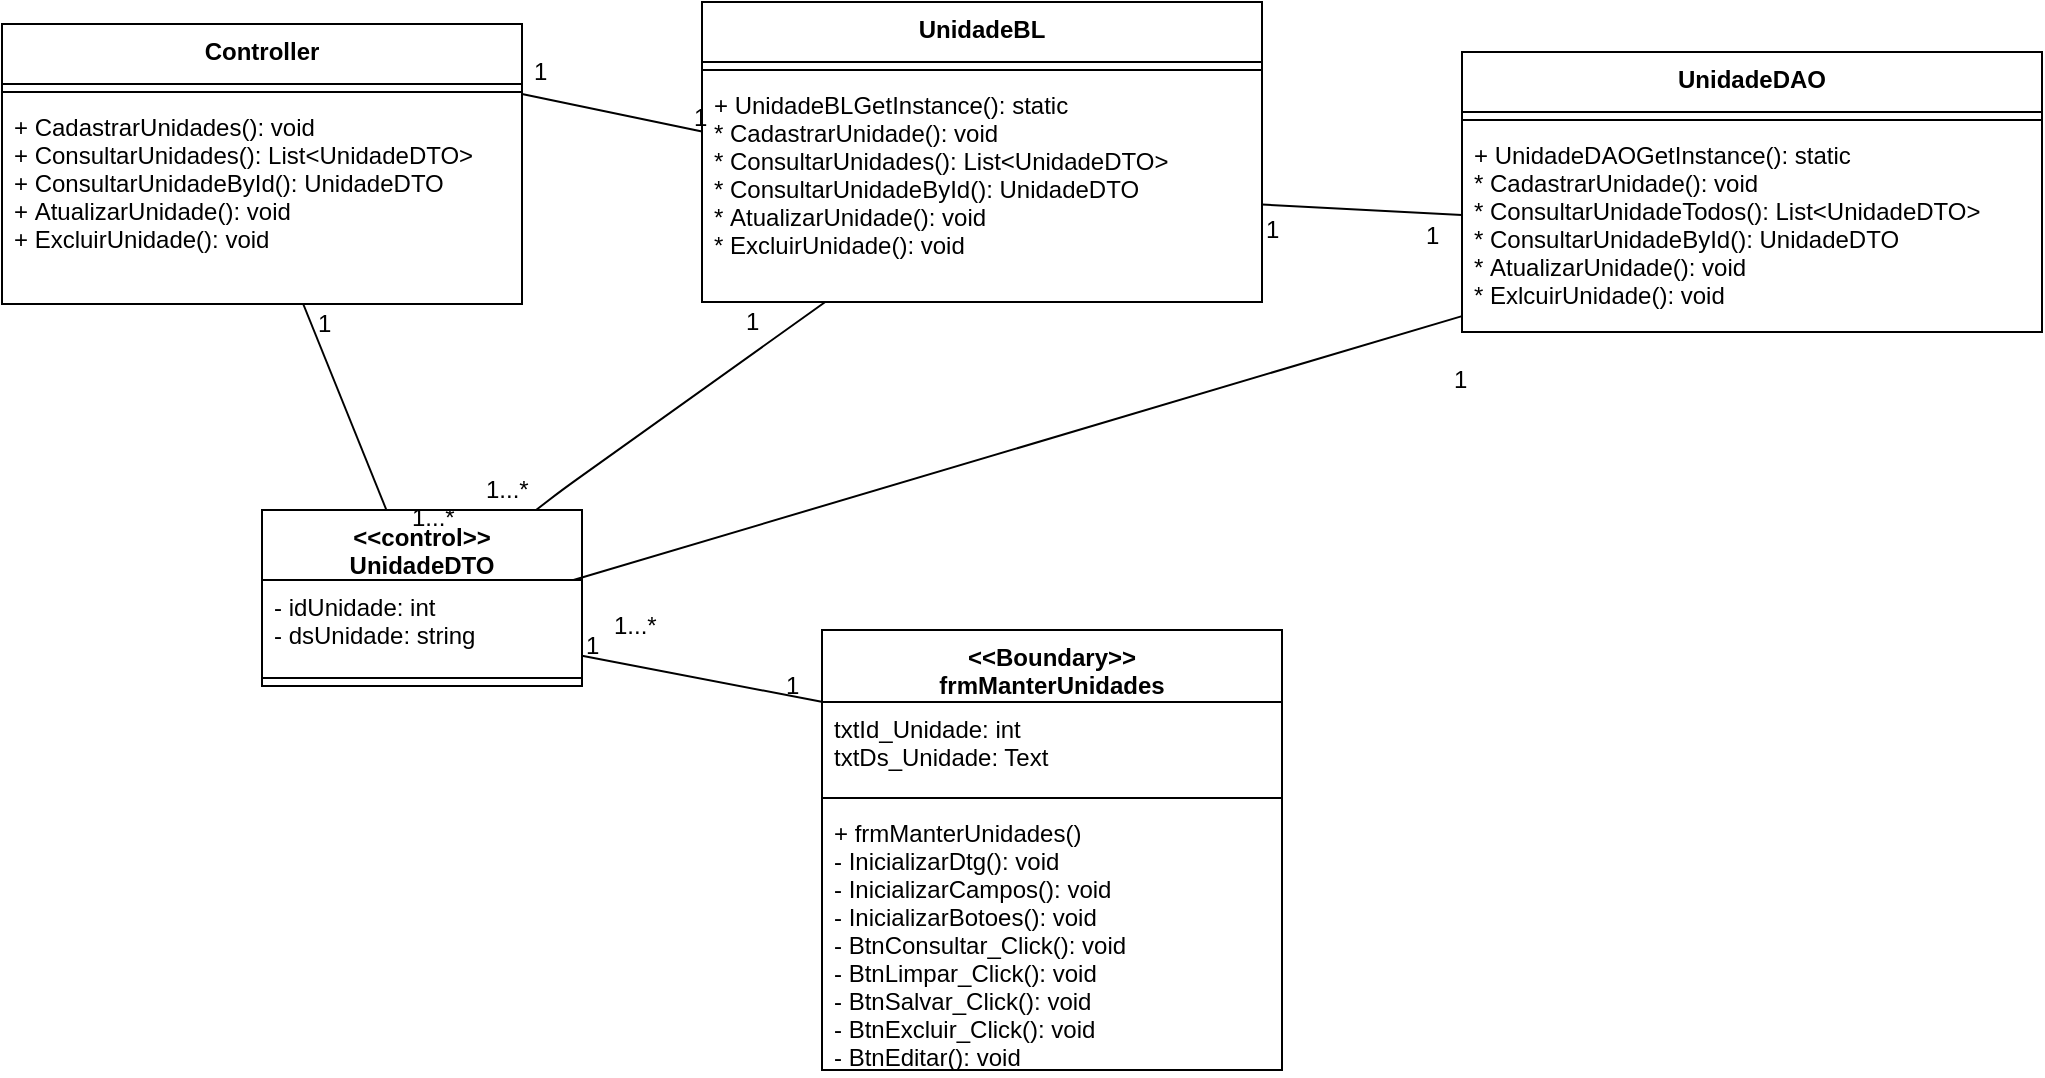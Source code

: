 <mxfile version="11.3.0" type="device" pages="1"><diagram id="A0SNX5dPbqZV_Rk6l2DO" name="Page-1"><mxGraphModel dx="854" dy="496" grid="1" gridSize="10" guides="1" tooltips="1" connect="1" arrows="1" fold="1" page="1" pageScale="1" pageWidth="827" pageHeight="1169" math="0" shadow="0"><root><mxCell id="0"/><mxCell id="1" parent="0"/><mxCell id="xbiEdhpvB5nYgBmeK4Lv-1" value="&lt;&lt;Boundary&gt;&gt;&#10;frmManterUnidades" style="swimlane;fontStyle=1;align=center;verticalAlign=top;childLayout=stackLayout;horizontal=1;startSize=36;horizontalStack=0;resizeParent=1;resizeParentMax=0;resizeLast=0;collapsible=1;marginBottom=0;" parent="1" vertex="1"><mxGeometry x="780" y="340" width="230" height="220" as="geometry"/></mxCell><mxCell id="xbiEdhpvB5nYgBmeK4Lv-2" value="txtId_Unidade: int&#10;txtDs_Unidade: Text &#10; " style="text;strokeColor=none;fillColor=none;align=left;verticalAlign=top;spacingLeft=4;spacingRight=4;overflow=hidden;rotatable=0;points=[[0,0.5],[1,0.5]];portConstraint=eastwest;" parent="xbiEdhpvB5nYgBmeK4Lv-1" vertex="1"><mxGeometry y="36" width="230" height="44" as="geometry"/></mxCell><mxCell id="xbiEdhpvB5nYgBmeK4Lv-3" value="" style="line;strokeWidth=1;fillColor=none;align=left;verticalAlign=middle;spacingTop=-1;spacingLeft=3;spacingRight=3;rotatable=0;labelPosition=right;points=[];portConstraint=eastwest;" parent="xbiEdhpvB5nYgBmeK4Lv-1" vertex="1"><mxGeometry y="80" width="230" height="8" as="geometry"/></mxCell><mxCell id="xbiEdhpvB5nYgBmeK4Lv-4" value="+ frmManterUnidades()&#10;- InicializarDtg(): void&#10;- InicializarCampos(): void&#10;- InicializarBotoes(): void&#10;- BtnConsultar_Click(): void&#10;- BtnLimpar_Click(): void&#10;- BtnSalvar_Click(): void&#10;- BtnExcluir_Click(): void&#10;- BtnEditar(): void&#10;" style="text;strokeColor=none;fillColor=none;align=left;verticalAlign=top;spacingLeft=4;spacingRight=4;overflow=hidden;rotatable=0;points=[[0,0.5],[1,0.5]];portConstraint=eastwest;" parent="xbiEdhpvB5nYgBmeK4Lv-1" vertex="1"><mxGeometry y="88" width="230" height="132" as="geometry"/></mxCell><mxCell id="xbiEdhpvB5nYgBmeK4Lv-5" value="&lt;&lt;control&gt;&gt;&#10;UnidadeDTO&#10;" style="swimlane;fontStyle=1;align=center;verticalAlign=top;childLayout=stackLayout;horizontal=1;startSize=35;horizontalStack=0;resizeParent=1;resizeParentMax=0;resizeLast=0;collapsible=1;marginBottom=0;" parent="1" vertex="1"><mxGeometry x="500" y="280" width="160" height="88" as="geometry"/></mxCell><mxCell id="xbiEdhpvB5nYgBmeK4Lv-6" value="- idUnidade: int&#10;- dsUnidade: string&#10;" style="text;strokeColor=none;fillColor=none;align=left;verticalAlign=top;spacingLeft=4;spacingRight=4;overflow=hidden;rotatable=0;points=[[0,0.5],[1,0.5]];portConstraint=eastwest;" parent="xbiEdhpvB5nYgBmeK4Lv-5" vertex="1"><mxGeometry y="35" width="160" height="45" as="geometry"/></mxCell><mxCell id="xbiEdhpvB5nYgBmeK4Lv-7" value="" style="line;strokeWidth=1;fillColor=none;align=left;verticalAlign=middle;spacingTop=-1;spacingLeft=3;spacingRight=3;rotatable=0;labelPosition=right;points=[];portConstraint=eastwest;" parent="xbiEdhpvB5nYgBmeK4Lv-5" vertex="1"><mxGeometry y="80" width="160" height="8" as="geometry"/></mxCell><mxCell id="xbiEdhpvB5nYgBmeK4Lv-9" value="Controller" style="swimlane;fontStyle=1;align=center;verticalAlign=top;childLayout=stackLayout;horizontal=1;startSize=30;horizontalStack=0;resizeParent=1;resizeParentMax=0;resizeLast=0;collapsible=1;marginBottom=0;" parent="1" vertex="1"><mxGeometry x="370" y="37" width="260" height="140" as="geometry"/></mxCell><mxCell id="xbiEdhpvB5nYgBmeK4Lv-11" value="" style="line;strokeWidth=1;fillColor=none;align=left;verticalAlign=middle;spacingTop=-1;spacingLeft=3;spacingRight=3;rotatable=0;labelPosition=right;points=[];portConstraint=eastwest;" parent="xbiEdhpvB5nYgBmeK4Lv-9" vertex="1"><mxGeometry y="30" width="260" height="8" as="geometry"/></mxCell><mxCell id="xbiEdhpvB5nYgBmeK4Lv-12" value="+ CadastrarUnidades(): void&#10;+ ConsultarUnidades(): List&lt;UnidadeDTO&gt;&#10;+ ConsultarUnidadeById(): UnidadeDTO&#10;+ AtualizarUnidade(): void&#10;+ ExcluirUnidade(): void" style="text;strokeColor=none;fillColor=none;align=left;verticalAlign=top;spacingLeft=4;spacingRight=4;overflow=hidden;rotatable=0;points=[[0,0.5],[1,0.5]];portConstraint=eastwest;" parent="xbiEdhpvB5nYgBmeK4Lv-9" vertex="1"><mxGeometry y="38" width="260" height="102" as="geometry"/></mxCell><mxCell id="xbiEdhpvB5nYgBmeK4Lv-13" value="UnidadeBL" style="swimlane;fontStyle=1;align=center;verticalAlign=top;childLayout=stackLayout;horizontal=1;startSize=30;horizontalStack=0;resizeParent=1;resizeParentMax=0;resizeLast=0;collapsible=1;marginBottom=0;" parent="1" vertex="1"><mxGeometry x="720" y="26" width="280" height="150" as="geometry"/></mxCell><mxCell id="xbiEdhpvB5nYgBmeK4Lv-15" value="" style="line;strokeWidth=1;fillColor=none;align=left;verticalAlign=middle;spacingTop=-1;spacingLeft=3;spacingRight=3;rotatable=0;labelPosition=right;points=[];portConstraint=eastwest;" parent="xbiEdhpvB5nYgBmeK4Lv-13" vertex="1"><mxGeometry y="30" width="280" height="8" as="geometry"/></mxCell><mxCell id="xbiEdhpvB5nYgBmeK4Lv-16" value="+ UnidadeBLGetInstance(): static&#10;* CadastrarUnidade(): void&#10;* ConsultarUnidades(): List&lt;UnidadeDTO&gt;&#10;* ConsultarUnidadeById(): UnidadeDTO&#10;* AtualizarUnidade(): void&#10;* ExcluirUnidade(): void" style="text;strokeColor=none;fillColor=none;align=left;verticalAlign=top;spacingLeft=4;spacingRight=4;overflow=hidden;rotatable=0;points=[[0,0.5],[1,0.5]];portConstraint=eastwest;" parent="xbiEdhpvB5nYgBmeK4Lv-13" vertex="1"><mxGeometry y="38" width="280" height="112" as="geometry"/></mxCell><mxCell id="xbiEdhpvB5nYgBmeK4Lv-17" value="UnidadeDAO" style="swimlane;fontStyle=1;align=center;verticalAlign=top;childLayout=stackLayout;horizontal=1;startSize=30;horizontalStack=0;resizeParent=1;resizeParentMax=0;resizeLast=0;collapsible=1;marginBottom=0;" parent="1" vertex="1"><mxGeometry x="1100" y="51" width="290" height="140" as="geometry"/></mxCell><mxCell id="xbiEdhpvB5nYgBmeK4Lv-19" value="" style="line;strokeWidth=1;fillColor=none;align=left;verticalAlign=middle;spacingTop=-1;spacingLeft=3;spacingRight=3;rotatable=0;labelPosition=right;points=[];portConstraint=eastwest;" parent="xbiEdhpvB5nYgBmeK4Lv-17" vertex="1"><mxGeometry y="30" width="290" height="8" as="geometry"/></mxCell><mxCell id="xbiEdhpvB5nYgBmeK4Lv-20" value="+ UnidadeDAOGetInstance(): static&#10;* CadastrarUnidade(): void&#10;* ConsultarUnidadeTodos(): List&lt;UnidadeDTO&gt;&#10;* ConsultarUnidadeById(): UnidadeDTO&#10;* AtualizarUnidade(): void&#10;* ExlcuirUnidade(): void " style="text;strokeColor=none;fillColor=none;align=left;verticalAlign=top;spacingLeft=4;spacingRight=4;overflow=hidden;rotatable=0;points=[[0,0.5],[1,0.5]];portConstraint=eastwest;" parent="xbiEdhpvB5nYgBmeK4Lv-17" vertex="1"><mxGeometry y="38" width="290" height="102" as="geometry"/></mxCell><mxCell id="xbiEdhpvB5nYgBmeK4Lv-25" value="" style="endArrow=none;html=1;" parent="1" source="xbiEdhpvB5nYgBmeK4Lv-6" target="xbiEdhpvB5nYgBmeK4Lv-2" edge="1"><mxGeometry width="50" height="50" relative="1" as="geometry"><mxPoint x="660" y="310" as="sourcePoint"/><mxPoint x="710" y="260" as="targetPoint"/></mxGeometry></mxCell><mxCell id="xbiEdhpvB5nYgBmeK4Lv-26" value="" style="endArrow=none;html=1;" parent="1" source="xbiEdhpvB5nYgBmeK4Lv-5" target="xbiEdhpvB5nYgBmeK4Lv-12" edge="1"><mxGeometry width="50" height="50" relative="1" as="geometry"><mxPoint x="549.829" y="248.5" as="sourcePoint"/><mxPoint x="565.773" y="172.5" as="targetPoint"/></mxGeometry></mxCell><mxCell id="xbiEdhpvB5nYgBmeK4Lv-27" value="" style="endArrow=none;html=1;exitX=1;exitY=0.25;exitDx=0;exitDy=0;" parent="1" source="xbiEdhpvB5nYgBmeK4Lv-9" edge="1" target="xbiEdhpvB5nYgBmeK4Lv-16"><mxGeometry width="50" height="50" relative="1" as="geometry"><mxPoint x="651.829" y="179" as="sourcePoint"/><mxPoint x="720" y="68.087" as="targetPoint"/></mxGeometry></mxCell><mxCell id="xbiEdhpvB5nYgBmeK4Lv-29" value="" style="endArrow=none;html=1;" parent="1" source="xbiEdhpvB5nYgBmeK4Lv-6" target="xbiEdhpvB5nYgBmeK4Lv-20" edge="1"><mxGeometry width="50" height="50" relative="1" as="geometry"><mxPoint x="670" y="308.37" as="sourcePoint"/><mxPoint x="776.464" y="237" as="targetPoint"/></mxGeometry></mxCell><mxCell id="B-N_p0Z36HsOjt-CsYZ3-1" value="1" style="text;html=1;resizable=0;points=[];autosize=1;align=left;verticalAlign=top;spacingTop=-4;" parent="1" vertex="1"><mxGeometry x="634" y="51" width="20" height="20" as="geometry"/></mxCell><mxCell id="B-N_p0Z36HsOjt-CsYZ3-2" value="1" style="text;html=1;resizable=0;points=[];autosize=1;align=left;verticalAlign=top;spacingTop=-4;" parent="1" vertex="1"><mxGeometry x="714" y="74" width="20" height="20" as="geometry"/></mxCell><mxCell id="B-N_p0Z36HsOjt-CsYZ3-3" value="1" style="text;html=1;resizable=0;points=[];autosize=1;align=left;verticalAlign=top;spacingTop=-4;" parent="1" vertex="1"><mxGeometry x="526" y="177" width="20" height="20" as="geometry"/></mxCell><mxCell id="B-N_p0Z36HsOjt-CsYZ3-4" value="1...*" style="text;html=1;resizable=0;points=[];autosize=1;align=left;verticalAlign=top;spacingTop=-4;" parent="1" vertex="1"><mxGeometry x="573" y="274" width="40" height="20" as="geometry"/></mxCell><mxCell id="B-N_p0Z36HsOjt-CsYZ3-5" value="1...*" style="text;html=1;resizable=0;points=[];autosize=1;align=left;verticalAlign=top;spacingTop=-4;" parent="1" vertex="1"><mxGeometry x="610" y="260" width="40" height="20" as="geometry"/></mxCell><mxCell id="B-N_p0Z36HsOjt-CsYZ3-7" value="" style="endArrow=none;html=1;" parent="1" source="xbiEdhpvB5nYgBmeK4Lv-5" target="xbiEdhpvB5nYgBmeK4Lv-16" edge="1"><mxGeometry width="50" height="50" relative="1" as="geometry"><mxPoint x="657.647" y="280" as="sourcePoint"/><mxPoint x="700" y="243.692" as="targetPoint"/><Array as="points"><mxPoint x="650" y="270"/></Array></mxGeometry></mxCell><mxCell id="B-N_p0Z36HsOjt-CsYZ3-8" value="1" style="text;html=1;resizable=0;points=[];autosize=1;align=left;verticalAlign=top;spacingTop=-4;" parent="1" vertex="1"><mxGeometry x="740" y="176" width="20" height="20" as="geometry"/></mxCell><mxCell id="B-N_p0Z36HsOjt-CsYZ3-9" value="1...*" style="text;html=1;resizable=0;points=[];autosize=1;align=left;verticalAlign=top;spacingTop=-4;" parent="1" vertex="1"><mxGeometry x="674" y="328" width="40" height="20" as="geometry"/></mxCell><mxCell id="B-N_p0Z36HsOjt-CsYZ3-10" value="1" style="text;html=1;resizable=0;points=[];autosize=1;align=left;verticalAlign=top;spacingTop=-4;" parent="1" vertex="1"><mxGeometry x="660" y="337.5" width="20" height="20" as="geometry"/></mxCell><mxCell id="B-N_p0Z36HsOjt-CsYZ3-11" value="1" style="text;html=1;resizable=0;points=[];autosize=1;align=left;verticalAlign=top;spacingTop=-4;" parent="1" vertex="1"><mxGeometry x="760" y="358" width="20" height="20" as="geometry"/></mxCell><mxCell id="B-N_p0Z36HsOjt-CsYZ3-12" value="1" style="text;html=1;resizable=0;points=[];autosize=1;align=left;verticalAlign=top;spacingTop=-4;" parent="1" vertex="1"><mxGeometry x="1094" y="205" width="20" height="20" as="geometry"/></mxCell><mxCell id="B-N_p0Z36HsOjt-CsYZ3-13" value="" style="endArrow=none;html=1;" parent="1" source="xbiEdhpvB5nYgBmeK4Lv-16" target="xbiEdhpvB5nYgBmeK4Lv-20" edge="1"><mxGeometry width="50" height="50" relative="1" as="geometry"><mxPoint x="667.647" y="290" as="sourcePoint"/><mxPoint x="761.176" y="237" as="targetPoint"/></mxGeometry></mxCell><mxCell id="B-N_p0Z36HsOjt-CsYZ3-14" value="1" style="text;html=1;resizable=0;points=[];autosize=1;align=left;verticalAlign=top;spacingTop=-4;" parent="1" vertex="1"><mxGeometry x="1000" y="130" width="20" height="20" as="geometry"/></mxCell><mxCell id="B-N_p0Z36HsOjt-CsYZ3-15" value="1" style="text;html=1;resizable=0;points=[];autosize=1;align=left;verticalAlign=top;spacingTop=-4;" parent="1" vertex="1"><mxGeometry x="1080" y="132.5" width="20" height="20" as="geometry"/></mxCell></root></mxGraphModel></diagram></mxfile>